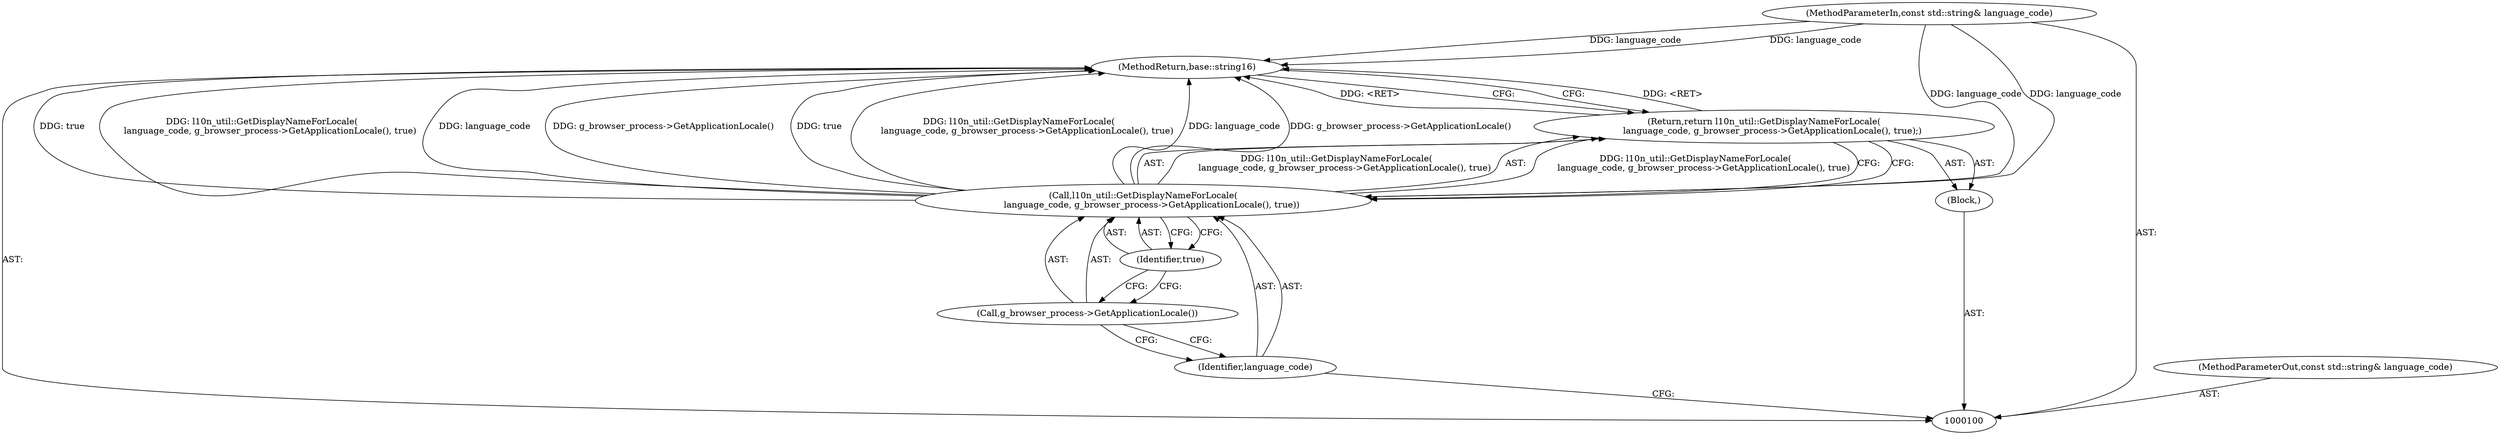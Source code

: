 digraph "1_Chrome_603af455b5641671b18d7d7d166630341d71b63f" {
"1000108" [label="(MethodReturn,base::string16)"];
"1000102" [label="(Block,)"];
"1000101" [label="(MethodParameterIn,const std::string& language_code)"];
"1000123" [label="(MethodParameterOut,const std::string& language_code)"];
"1000103" [label="(Return,return l10n_util::GetDisplayNameForLocale(\n      language_code, g_browser_process->GetApplicationLocale(), true);)"];
"1000104" [label="(Call,l10n_util::GetDisplayNameForLocale(\n      language_code, g_browser_process->GetApplicationLocale(), true))"];
"1000106" [label="(Call,g_browser_process->GetApplicationLocale())"];
"1000105" [label="(Identifier,language_code)"];
"1000107" [label="(Identifier,true)"];
"1000108" -> "1000100"  [label="AST: "];
"1000108" -> "1000103"  [label="CFG: "];
"1000103" -> "1000108"  [label="DDG: <RET>"];
"1000104" -> "1000108"  [label="DDG: true"];
"1000104" -> "1000108"  [label="DDG: l10n_util::GetDisplayNameForLocale(\n      language_code, g_browser_process->GetApplicationLocale(), true)"];
"1000104" -> "1000108"  [label="DDG: language_code"];
"1000104" -> "1000108"  [label="DDG: g_browser_process->GetApplicationLocale()"];
"1000101" -> "1000108"  [label="DDG: language_code"];
"1000102" -> "1000100"  [label="AST: "];
"1000103" -> "1000102"  [label="AST: "];
"1000101" -> "1000100"  [label="AST: "];
"1000101" -> "1000108"  [label="DDG: language_code"];
"1000101" -> "1000104"  [label="DDG: language_code"];
"1000123" -> "1000100"  [label="AST: "];
"1000103" -> "1000102"  [label="AST: "];
"1000103" -> "1000104"  [label="CFG: "];
"1000104" -> "1000103"  [label="AST: "];
"1000108" -> "1000103"  [label="CFG: "];
"1000103" -> "1000108"  [label="DDG: <RET>"];
"1000104" -> "1000103"  [label="DDG: l10n_util::GetDisplayNameForLocale(\n      language_code, g_browser_process->GetApplicationLocale(), true)"];
"1000104" -> "1000103"  [label="AST: "];
"1000104" -> "1000107"  [label="CFG: "];
"1000105" -> "1000104"  [label="AST: "];
"1000106" -> "1000104"  [label="AST: "];
"1000107" -> "1000104"  [label="AST: "];
"1000103" -> "1000104"  [label="CFG: "];
"1000104" -> "1000108"  [label="DDG: true"];
"1000104" -> "1000108"  [label="DDG: l10n_util::GetDisplayNameForLocale(\n      language_code, g_browser_process->GetApplicationLocale(), true)"];
"1000104" -> "1000108"  [label="DDG: language_code"];
"1000104" -> "1000108"  [label="DDG: g_browser_process->GetApplicationLocale()"];
"1000104" -> "1000103"  [label="DDG: l10n_util::GetDisplayNameForLocale(\n      language_code, g_browser_process->GetApplicationLocale(), true)"];
"1000101" -> "1000104"  [label="DDG: language_code"];
"1000106" -> "1000104"  [label="AST: "];
"1000106" -> "1000105"  [label="CFG: "];
"1000107" -> "1000106"  [label="CFG: "];
"1000105" -> "1000104"  [label="AST: "];
"1000105" -> "1000100"  [label="CFG: "];
"1000106" -> "1000105"  [label="CFG: "];
"1000107" -> "1000104"  [label="AST: "];
"1000107" -> "1000106"  [label="CFG: "];
"1000104" -> "1000107"  [label="CFG: "];
}
